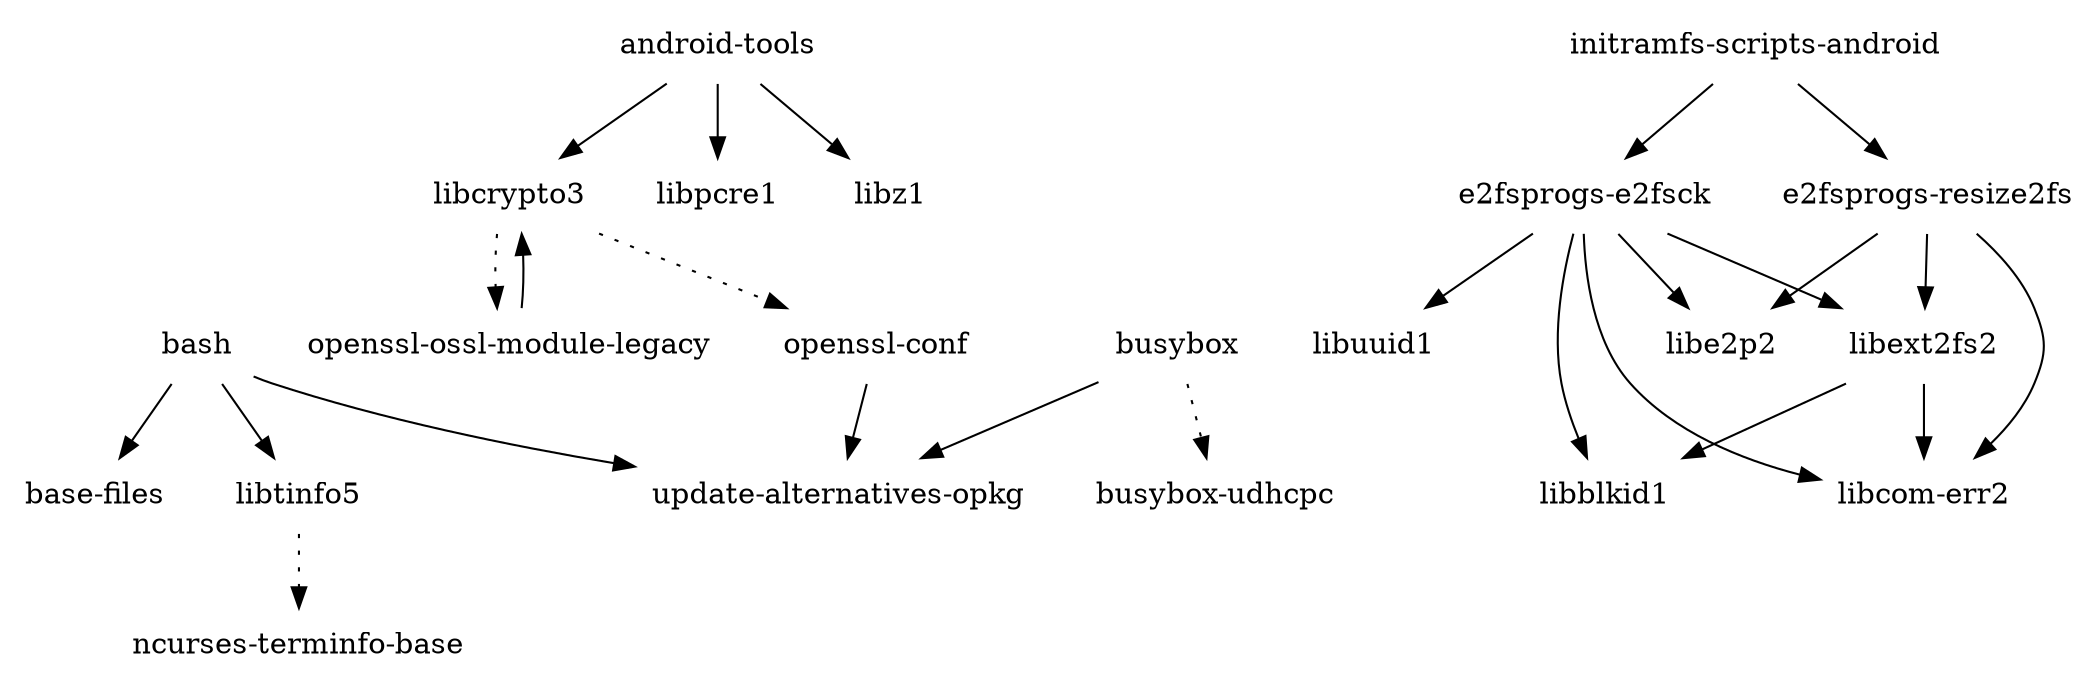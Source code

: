 digraph depends {
    node [shape=plaintext]
"android-tools" -> "libcrypto3"
"android-tools" -> "libpcre1"
"android-tools" -> "libz1"
"bash" -> "base-files"
"bash" -> "libtinfo5"
"bash" -> "update-alternatives-opkg"
"busybox" -> "busybox-udhcpc" [style=dotted]
"busybox" -> "update-alternatives-opkg"
"e2fsprogs-e2fsck" -> "libblkid1"
"e2fsprogs-e2fsck" -> "libcom-err2"
"e2fsprogs-e2fsck" -> "libe2p2"
"e2fsprogs-e2fsck" -> "libext2fs2"
"e2fsprogs-e2fsck" -> "libuuid1"
"e2fsprogs-resize2fs" -> "libcom-err2"
"e2fsprogs-resize2fs" -> "libe2p2"
"e2fsprogs-resize2fs" -> "libext2fs2"
"initramfs-scripts-android" -> "e2fsprogs-e2fsck"
"initramfs-scripts-android" -> "e2fsprogs-resize2fs"
"libcrypto3" -> "openssl-conf" [style=dotted]
"libcrypto3" -> "openssl-ossl-module-legacy" [style=dotted]
"libext2fs2" -> "libblkid1"
"libext2fs2" -> "libcom-err2"
"libtinfo5" -> "ncurses-terminfo-base" [style=dotted]
"openssl-conf" -> "update-alternatives-opkg"
"openssl-ossl-module-legacy" -> "libcrypto3"
}
